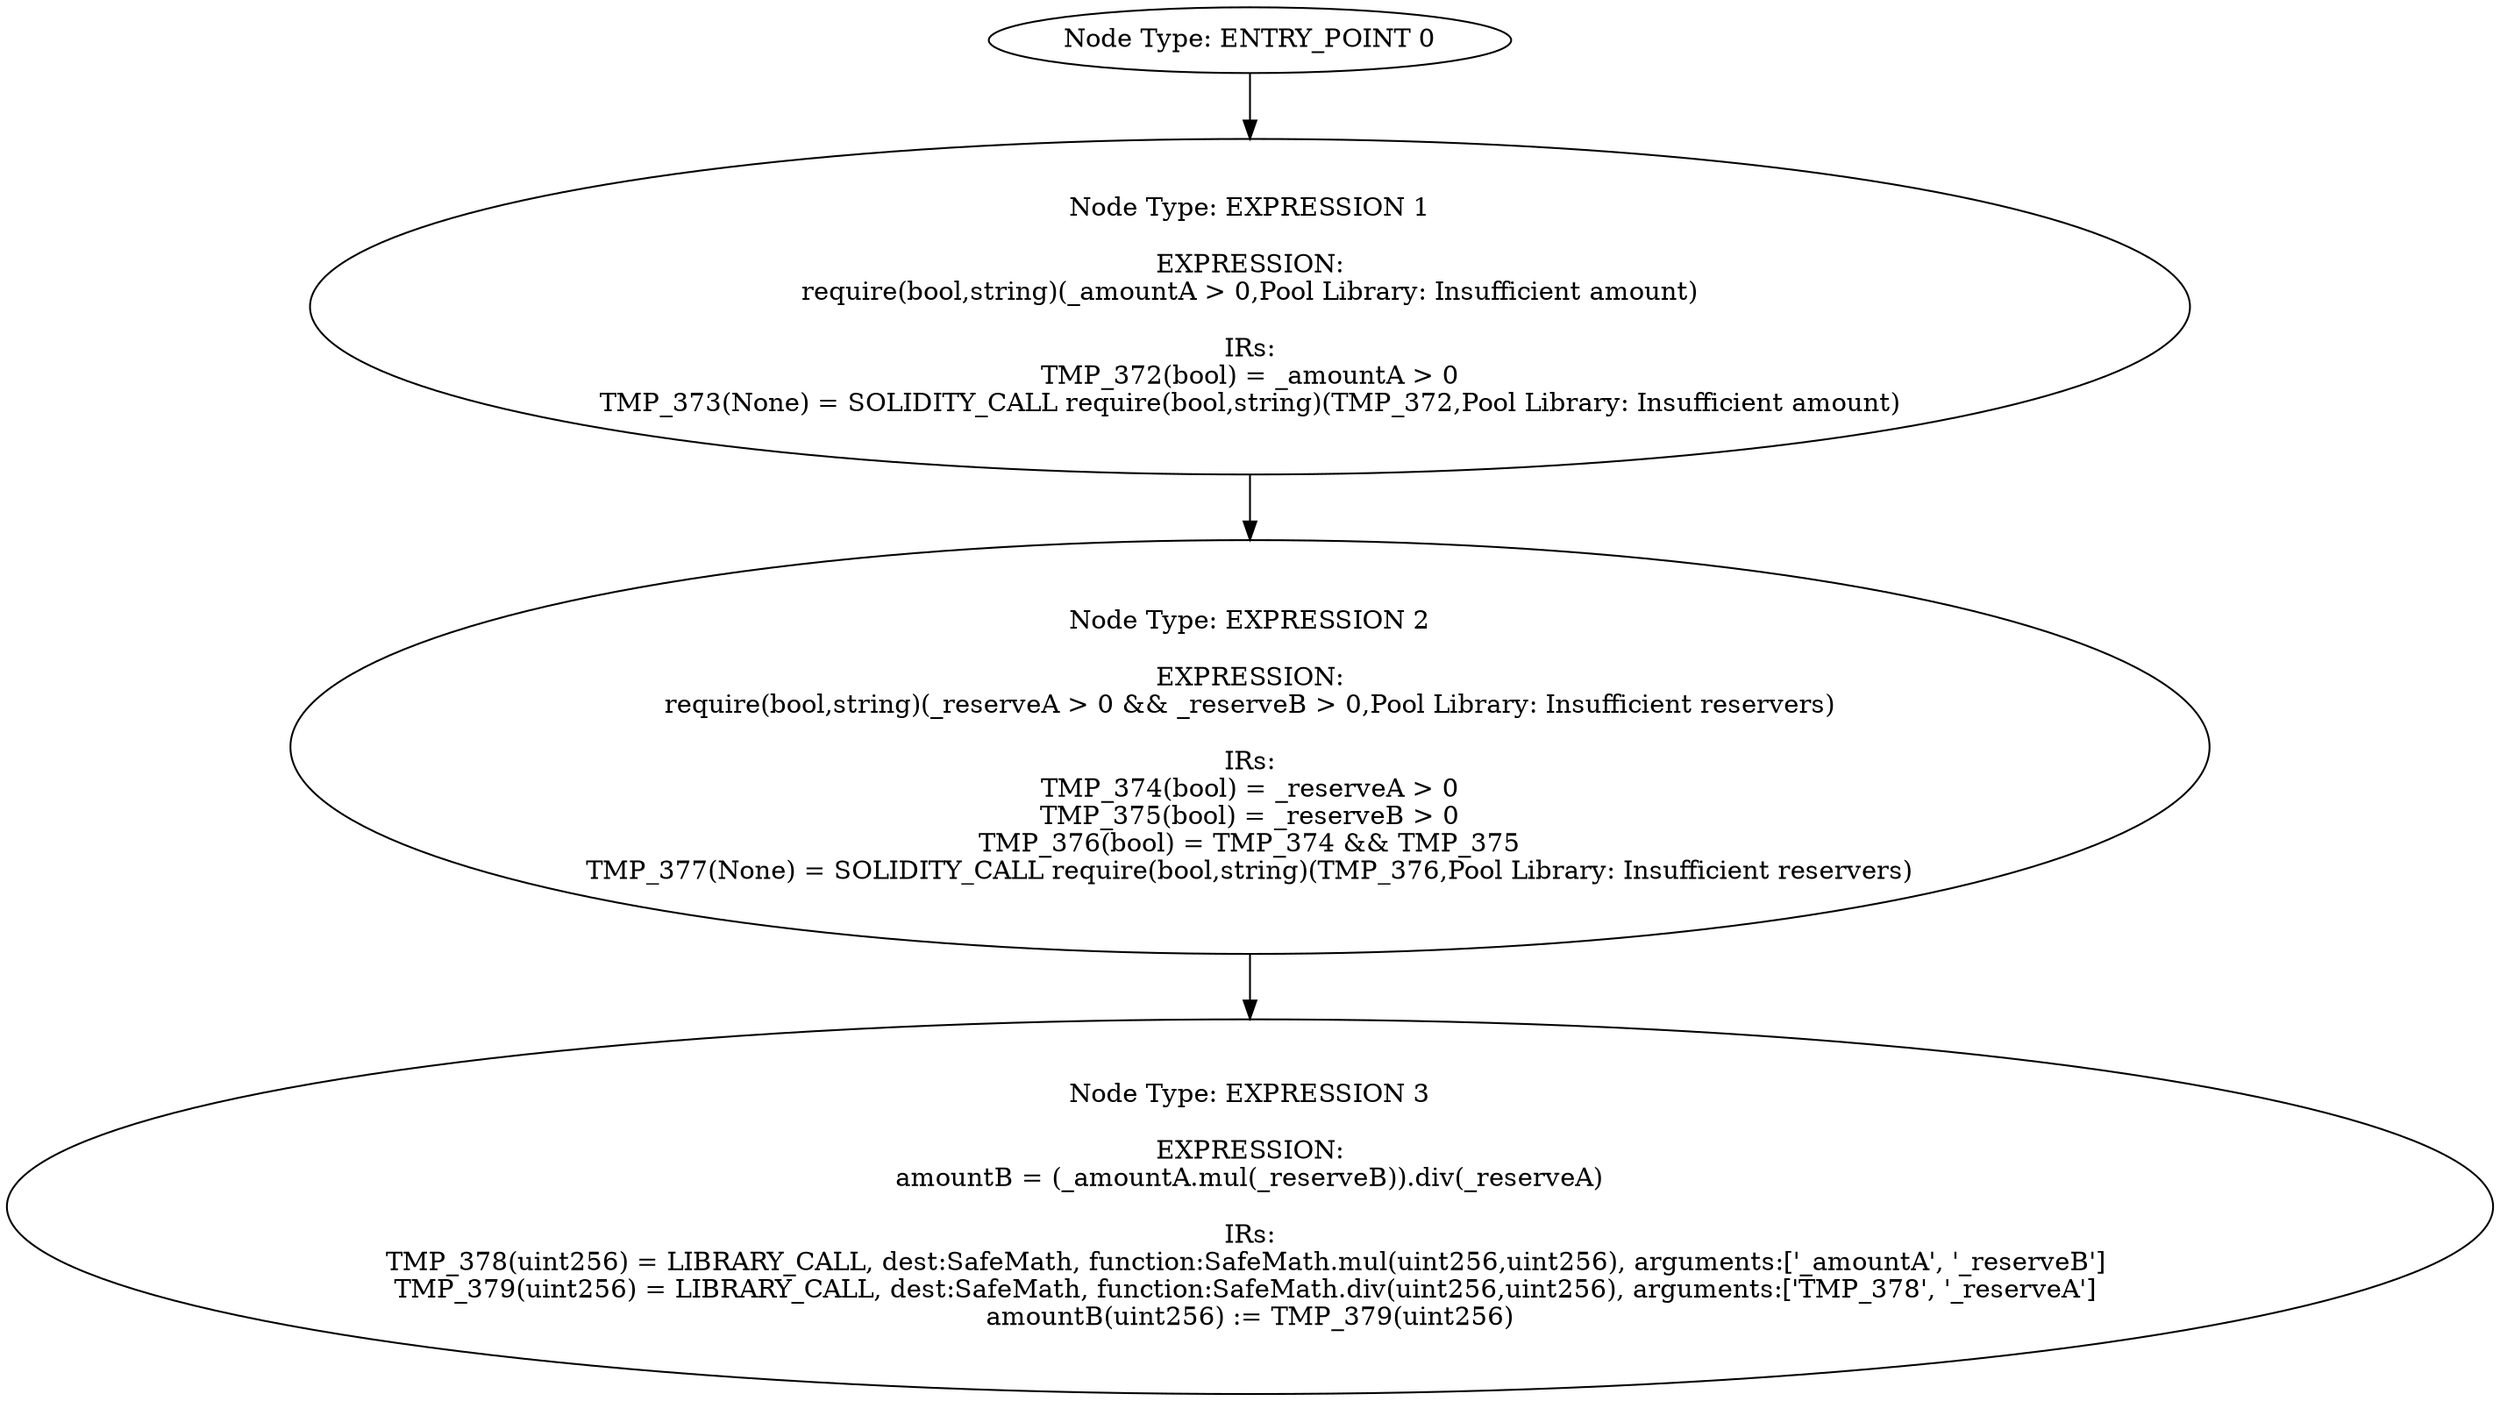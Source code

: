 digraph{
0[label="Node Type: ENTRY_POINT 0
"];
0->1;
1[label="Node Type: EXPRESSION 1

EXPRESSION:
require(bool,string)(_amountA > 0,Pool Library: Insufficient amount)

IRs:
TMP_372(bool) = _amountA > 0
TMP_373(None) = SOLIDITY_CALL require(bool,string)(TMP_372,Pool Library: Insufficient amount)"];
1->2;
2[label="Node Type: EXPRESSION 2

EXPRESSION:
require(bool,string)(_reserveA > 0 && _reserveB > 0,Pool Library: Insufficient reservers)

IRs:
TMP_374(bool) = _reserveA > 0
TMP_375(bool) = _reserveB > 0
TMP_376(bool) = TMP_374 && TMP_375
TMP_377(None) = SOLIDITY_CALL require(bool,string)(TMP_376,Pool Library: Insufficient reservers)"];
2->3;
3[label="Node Type: EXPRESSION 3

EXPRESSION:
amountB = (_amountA.mul(_reserveB)).div(_reserveA)

IRs:
TMP_378(uint256) = LIBRARY_CALL, dest:SafeMath, function:SafeMath.mul(uint256,uint256), arguments:['_amountA', '_reserveB'] 
TMP_379(uint256) = LIBRARY_CALL, dest:SafeMath, function:SafeMath.div(uint256,uint256), arguments:['TMP_378', '_reserveA'] 
amountB(uint256) := TMP_379(uint256)"];
}
